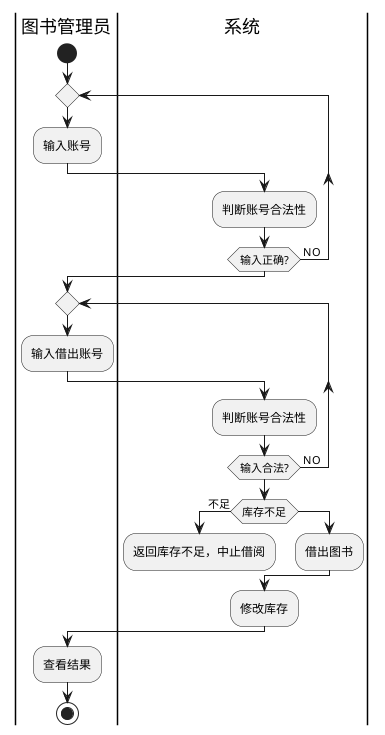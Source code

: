 @startuml
|图书管理员|
start
repeat
	:输入账号;
	|系统|
	:判断账号合法性;
repeat while (输入正确?)is( NO)
|图书管理员|
repeat
	:输入借出账号;
	|系统|
	:判断账号合法性;
repeat while (输入合法?)is( NO)
|系统|
if (库存不足) then (不足)
	:返回库存不足，中止借阅;
	detach
else
	:借出图书;
endif
:修改库存;

|图书管理员|
:查看结果;

stop
@enduml
